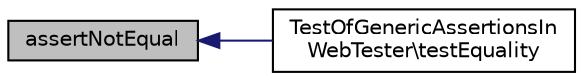 digraph "assertNotEqual"
{
  edge [fontname="Helvetica",fontsize="10",labelfontname="Helvetica",labelfontsize="10"];
  node [fontname="Helvetica",fontsize="10",shape=record];
  rankdir="LR";
  Node1 [label="assertNotEqual",height=0.2,width=0.4,color="black", fillcolor="grey75", style="filled" fontcolor="black"];
  Node1 -> Node2 [dir="back",color="midnightblue",fontsize="10",style="solid",fontname="Helvetica"];
  Node2 [label="TestOfGenericAssertionsIn\lWebTester\\testEquality",height=0.2,width=0.4,color="black", fillcolor="white", style="filled",URL="$class_test_of_generic_assertions_in_web_tester.html#ac0adccb2d5a35ce0e076523ff30ddebd"];
}
